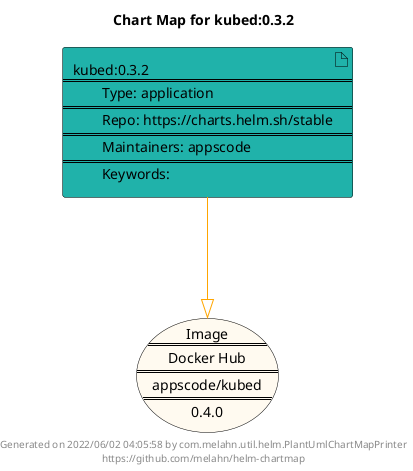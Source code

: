 @startuml
skinparam linetype ortho
skinparam backgroundColor white
skinparam usecaseBorderColor black
skinparam usecaseArrowColor LightSlateGray
skinparam artifactBorderColor black
skinparam artifactArrowColor LightSlateGray

title Chart Map for kubed:0.3.2

'There is one referenced Helm Chart
artifact "kubed:0.3.2\n====\n\tType: application\n====\n\tRepo: https://charts.helm.sh/stable\n====\n\tMaintainers: appscode\n====\n\tKeywords: " as kubed_0_3_2 #LightSeaGreen

'There is one referenced Docker Image
usecase "Image\n====\nDocker Hub\n====\nappscode/kubed\n====\n0.4.0" as appscode_kubed_0_4_0 #FloralWhite

'Chart Dependencies
kubed_0_3_2--[#orange]-|>appscode_kubed_0_4_0

center footer Generated on 2022/06/02 04:05:58 by com.melahn.util.helm.PlantUmlChartMapPrinter\nhttps://github.com/melahn/helm-chartmap
@enduml
